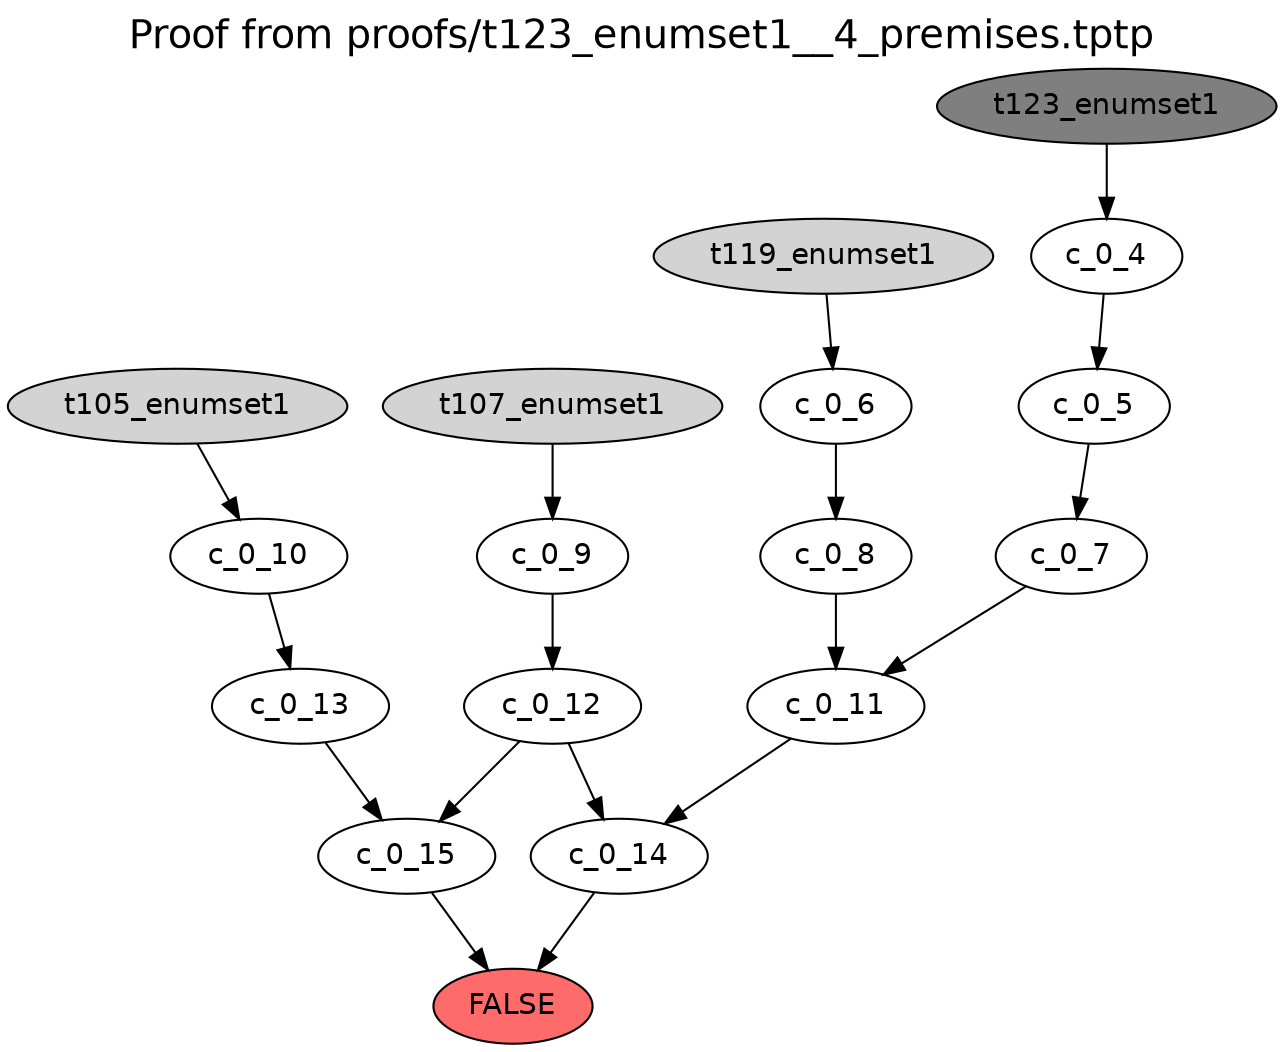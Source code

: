 digraph {
label="Proof from proofs/t123_enumset1__4_premises.tptp"
labelloc="t"
graph [fontname = "helvetica", fontsize=19]
node [fontname = "helvetica"]
edge [fontname = "helvetica"]
FALSE [style=filled fillcolor=indianred1]
t119_enumset1 [style=filled]
t107_enumset1 [style=filled]
t105_enumset1 [style=filled]
t123_enumset1 [style=filled fillcolor=grey50]
"c_0_6" -> "c_0_8"
"c_0_15" -> "FALSE"
"c_0_14" -> "FALSE"
"c_0_7" -> "c_0_11"
"c_0_10" -> "c_0_13"
"c_0_12" -> "c_0_15"
"c_0_11" -> "c_0_14"
"t107_enumset1" -> "c_0_9"
"t105_enumset1" -> "c_0_10"
"c_0_13" -> "c_0_15"
"c_0_8" -> "c_0_11"
"t119_enumset1" -> "c_0_6"
"c_0_4" -> "c_0_5"
"c_0_5" -> "c_0_7"
"c_0_12" -> "c_0_14"
"t123_enumset1" -> "c_0_4"
"c_0_9" -> "c_0_12"
}
